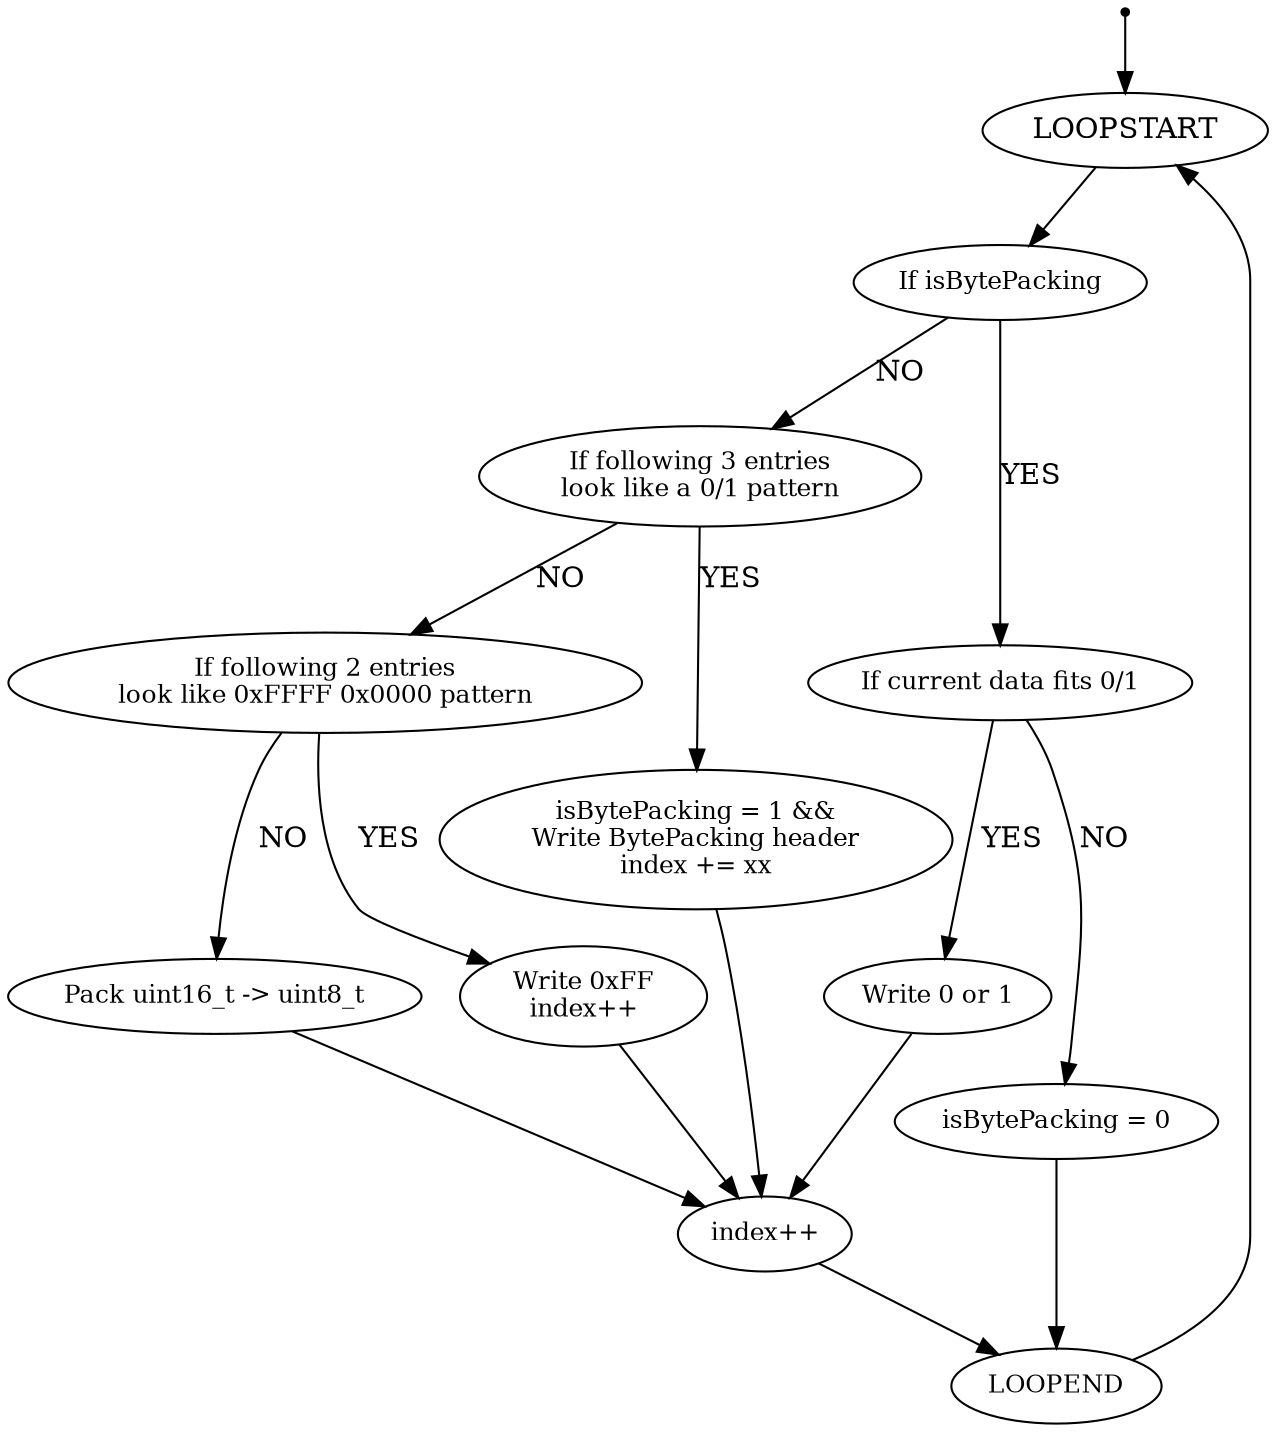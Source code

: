 digraph packer {
    rankdir=TB;

    START [ label = "START", shape = point, fixedsize = false ];
    START -> LOOPSTART;

    node [shape=ellipse, fontsize=12];

    LOOPSTART -> IF1;

    IF1 [ label = "If isBytePacking" ];
    IF1 -> IF11 [ label = "YES" ];
    IF1 -> IF2 [ label = "NO" ];

    IF11 [ label = "If current data fits 0/1" ];
    IF11 -> IF111 [ label = "YES" ];
    IF11 -> IF112 [ label = "NO" ];

    IF111 [ label = "Write 0 or 1" ];
    IF111 -> INDEXPP;

    IF112 [ label = "isBytePacking = 0" ];
    IF112 -> LOOPEND;

    IF2 [ label = "If following 3 entries\nlook like a 0/1 pattern" ];
    IF2 -> IF21 [ label = "YES" ];
    IF2 -> IF22 [ label = "NO" ];

    IF21 [ label = "isBytePacking = 1 &&\nWrite BytePacking header\nindex += xx" ];
    IF21 -> INDEXPP;

    IF22 [ label = "If following 2 entries\nlook like 0xFFFF 0x0000 pattern" ];
    IF22 -> IF221 [ label = "YES" ];
    IF22 -> IF222 [ label = "NO" ];

    IF221 [ label = "Write 0xFF\nindex++" ];
    IF221 -> INDEXPP;

    IF222 [ label = "Pack uint16_t -> uint8_t" ];
    IF222 -> INDEXPP;

    INDEXPP [ label = "index++" ];
    INDEXPP -> LOOPEND;

    LOOPEND;
    LOOPEND -> LOOPSTART;
}
